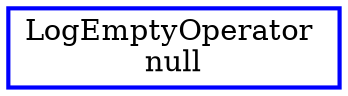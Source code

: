 digraph  g{
node [shape=rectangle, color=black, fontcolor=black, style=bold]
0 [label="LogEmptyOperator 
null", color = blue] ; 
}


